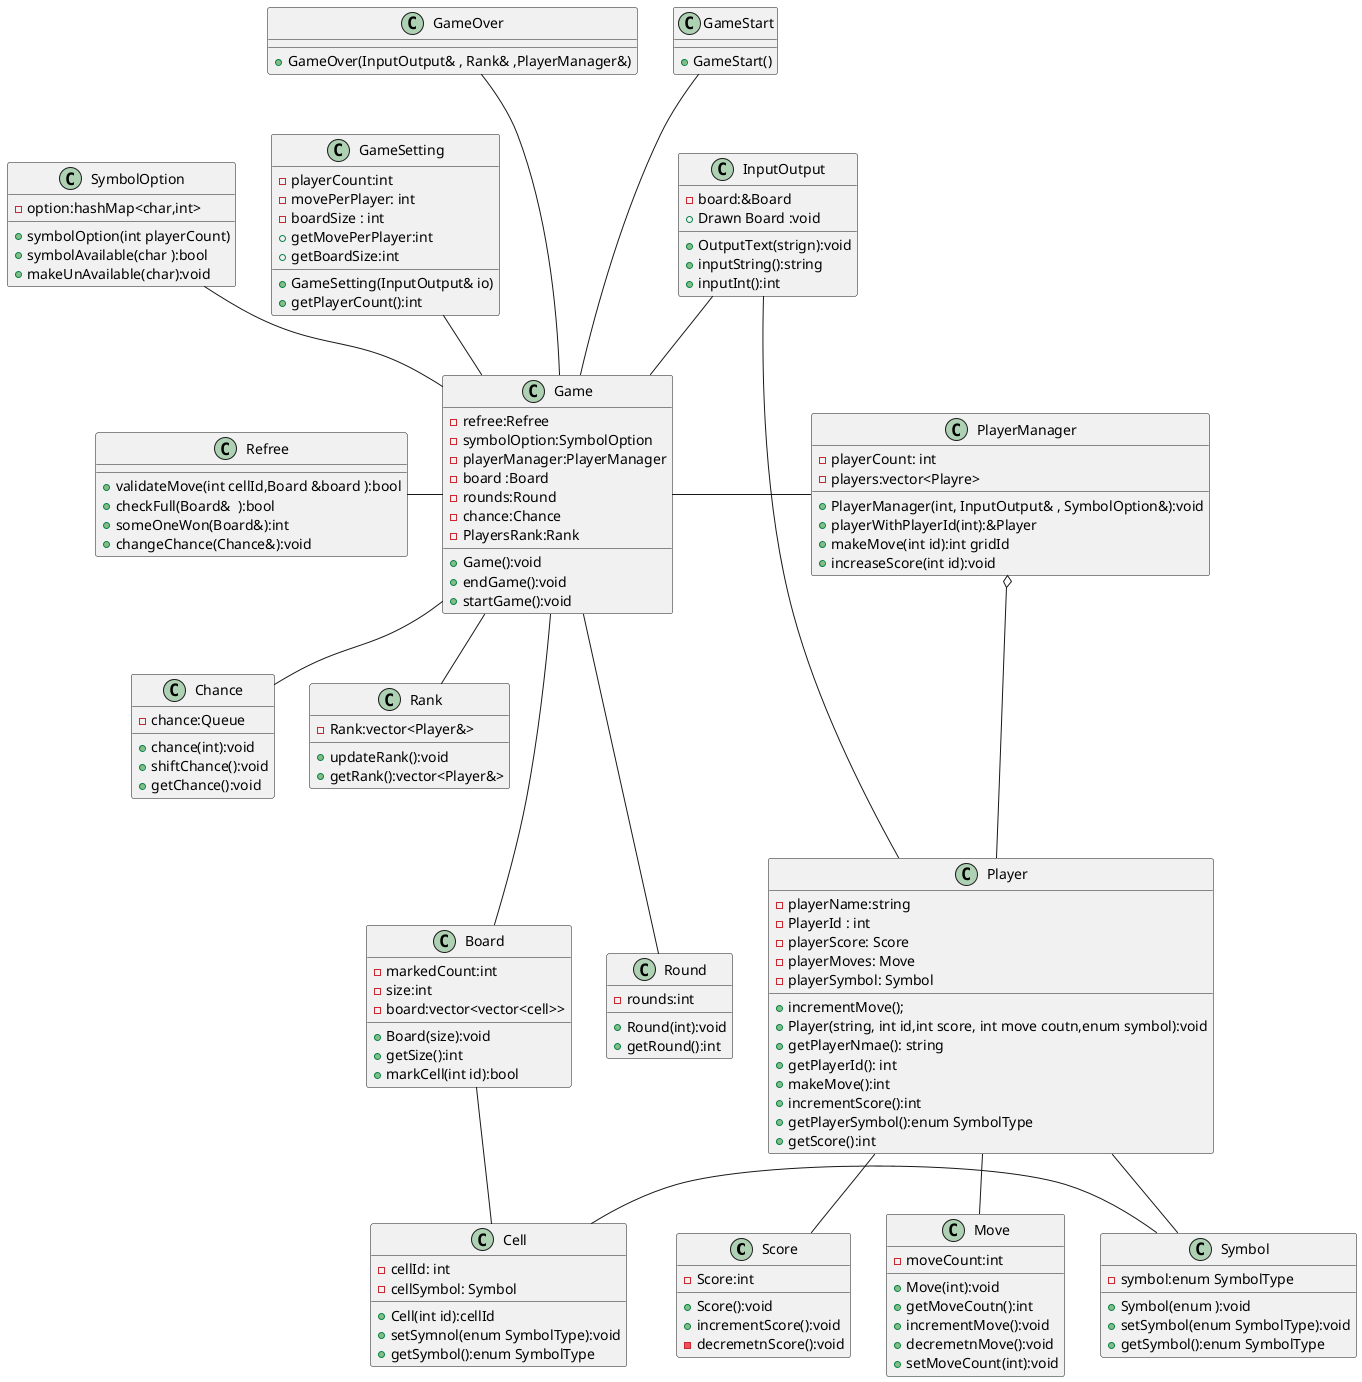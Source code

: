 @startuml tic_tak_toe

'  creating class
class Score
{
    -Score:int
    +Score():void
    +incrementScore():void
    -decremetnScore():void
}
class Move
{
    -moveCount:int
    +Move(int):void
    +getMoveCoutn():int
    +incrementMove():void
    +decremetnMove():void
    +setMoveCount(int):void
    

}
class Symbol{
    -symbol:enum SymbolType
    +Symbol(enum ):void
    +setSymbol(enum SymbolType):void
    +getSymbol():enum SymbolType
}
class Player{
    -playerName:string
    -PlayerId : int
    -playerScore: Score
    -playerMoves: Move
    -playerSymbol: Symbol

    +incrementMove();
    +Player(string, int id,int score, int move coutn,enum symbol):void
    +getPlayerNmae(): string
    +getPlayerId(): int
    +makeMove():int
    +incrementScore():int
    +getPlayerSymbol():enum SymbolType
    +getScore():int
}
class Cell
{
    -cellId: int
    -cellSymbol: Symbol
    +Cell(int id):cellId
    +setSymnol(enum SymbolType):void
    +getSymbol():enum SymbolType
}
class Board
{
    -markedCount:int
    -size:int
    -board:vector<vector<cell>>

    +Board(size):void
    +getSize():int
    +markCell(int id):bool

}
class Round
{
    -rounds:int
    +Round(int):void
    +getRound():int
}
class Chance
{
    
    -chance:Queue
    +chance(int):void
    +shiftChance():void
    +getChance():void
}
class Rank
{
    -Rank:vector<Player&>
    +updateRank():void
    +getRank():vector<Player&>
}
class Refree
{
    +validateMove(int cellId,Board &board ):bool
    +checkFull(Board&  ):bool
    +someOneWon(Board&):int
    +changeChance(Chance&):void

    
}
class SymbolOption
{
    -option:hashMap<char,int>

    +symbolOption(int playerCount)
    +symbolAvailable(char ):bool
    +makeUnAvailable(char):void

}
class GameSetting
{
    -playerCount:int
    -movePerPlayer: int 
    -boardSize : int
    +GameSetting(InputOutput& io)
    +getPlayerCount():int
    +getMovePerPlayer:int
    +getBoardSize:int
}

class Game
{
    -refree:Refree
    -symbolOption:SymbolOption
    -playerManager:PlayerManager
    -board :Board
    -rounds:Round
    -chance:Chance
    -PlayersRank:Rank

    +Game():void
    +endGame():void
    +startGame():void
}
Class GameOver
{
    +GameOver(InputOutput& , Rank& ,PlayerManager&)
}
class PlayerManager
{
    -playerCount: int
    -players:vector<Playre>
    
    +PlayerManager(int, InputOutput& , SymbolOption&):void
    +playerWithPlayerId(int):&Player
    +makeMove(int id):int gridId 
    +increaseScore(int id):void
}
class GameStart
{
    +GameStart()
}
class InputOutput
{
   -board:&Board
   +Drawn Board :void
   +OutputText(strign):void
   +inputString():string
   +inputInt():int

}


'making realationship
'player
Player -- Symbol
Player -- Move
Player -- Score
InputOutput---Player  
'player manager
PlayerManager o--- Player

'Cell
Cell - Symbol
'Board
Board -- Cell
'Game
Game -- Chance
Refree - Game 
InputOutput --Game
Game - PlayerManager
Game --- Round
Game --- Board
Game -- Rank
SymbolOption --Game
GameSetting -- Game
GameOver ---Game
GameStart ---Game

@enduml